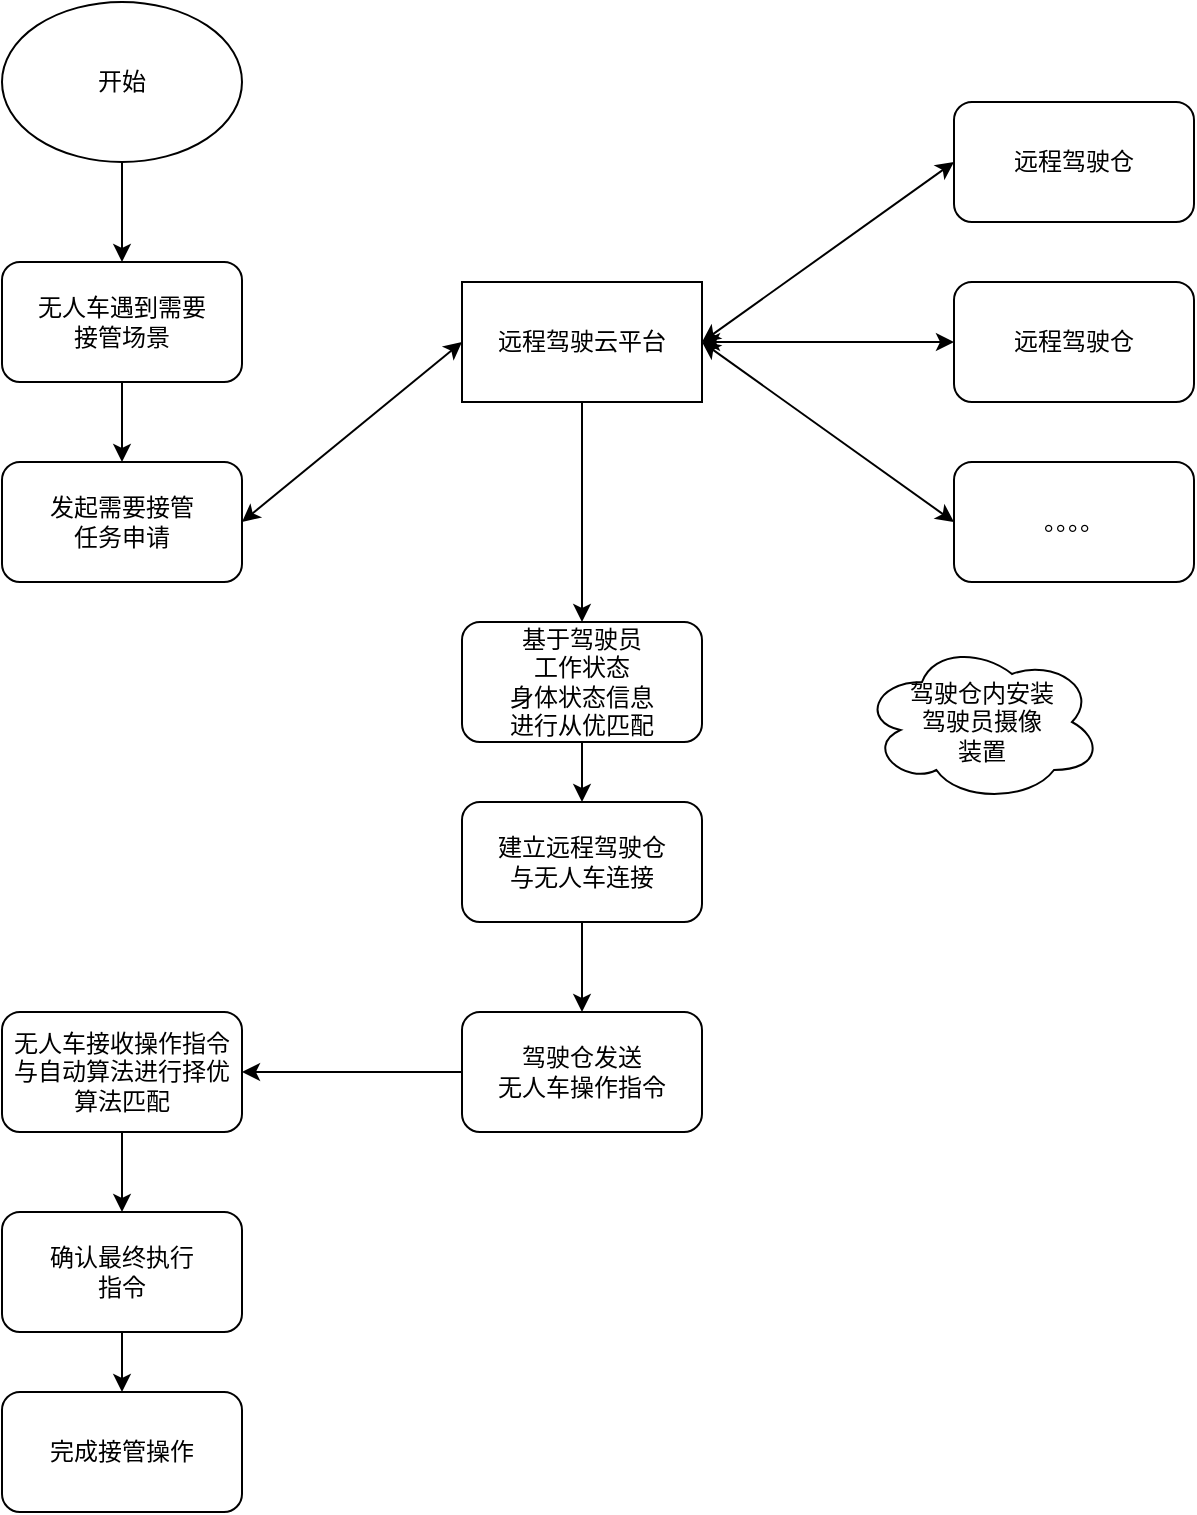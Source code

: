 <mxfile version="13.8.1" type="github"><diagram id="94A1VZJgreC6ts1XR8HZ" name="Page-1"><mxGraphModel dx="2066" dy="1131" grid="1" gridSize="10" guides="1" tooltips="1" connect="1" arrows="1" fold="1" page="1" pageScale="1" pageWidth="827" pageHeight="1169" math="0" shadow="0"><root><mxCell id="0"/><mxCell id="1" parent="0"/><mxCell id="uUaT_VpsIP1angWwcYCl-4" value="" style="edgeStyle=orthogonalEdgeStyle;rounded=0;orthogonalLoop=1;jettySize=auto;html=1;" parent="1" source="uUaT_VpsIP1angWwcYCl-1" target="uUaT_VpsIP1angWwcYCl-2" edge="1"><mxGeometry relative="1" as="geometry"/></mxCell><mxCell id="uUaT_VpsIP1angWwcYCl-1" value="开始" style="ellipse;whiteSpace=wrap;html=1;" parent="1" vertex="1"><mxGeometry x="80" y="160" width="120" height="80" as="geometry"/></mxCell><mxCell id="uUaT_VpsIP1angWwcYCl-5" value="" style="edgeStyle=orthogonalEdgeStyle;rounded=0;orthogonalLoop=1;jettySize=auto;html=1;" parent="1" source="uUaT_VpsIP1angWwcYCl-2" target="uUaT_VpsIP1angWwcYCl-3" edge="1"><mxGeometry relative="1" as="geometry"/></mxCell><mxCell id="uUaT_VpsIP1angWwcYCl-2" value="无人车遇到需要&lt;br&gt;接管场景" style="rounded=1;whiteSpace=wrap;html=1;" parent="1" vertex="1"><mxGeometry x="80" y="290" width="120" height="60" as="geometry"/></mxCell><mxCell id="uUaT_VpsIP1angWwcYCl-3" value="发起需要接管&lt;br&gt;任务申请" style="rounded=1;whiteSpace=wrap;html=1;" parent="1" vertex="1"><mxGeometry x="80" y="390" width="120" height="60" as="geometry"/></mxCell><mxCell id="uUaT_VpsIP1angWwcYCl-6" value="远程驾驶仓" style="rounded=1;whiteSpace=wrap;html=1;" parent="1" vertex="1"><mxGeometry x="556" y="210" width="120" height="60" as="geometry"/></mxCell><mxCell id="uUaT_VpsIP1angWwcYCl-15" value="" style="edgeStyle=orthogonalEdgeStyle;rounded=0;orthogonalLoop=1;jettySize=auto;html=1;" parent="1" source="uUaT_VpsIP1angWwcYCl-7" target="uUaT_VpsIP1angWwcYCl-14" edge="1"><mxGeometry relative="1" as="geometry"/></mxCell><mxCell id="uUaT_VpsIP1angWwcYCl-7" value="远程驾驶云平台" style="rounded=0;whiteSpace=wrap;html=1;" parent="1" vertex="1"><mxGeometry x="310" y="300" width="120" height="60" as="geometry"/></mxCell><mxCell id="uUaT_VpsIP1angWwcYCl-8" value="" style="endArrow=classic;startArrow=classic;html=1;exitX=1;exitY=0.5;exitDx=0;exitDy=0;" parent="1" source="uUaT_VpsIP1angWwcYCl-3" edge="1"><mxGeometry width="50" height="50" relative="1" as="geometry"><mxPoint x="190" y="420" as="sourcePoint"/><mxPoint x="310" y="330" as="targetPoint"/></mxGeometry></mxCell><mxCell id="uUaT_VpsIP1angWwcYCl-9" value="远程驾驶仓" style="rounded=1;whiteSpace=wrap;html=1;" parent="1" vertex="1"><mxGeometry x="556" y="300" width="120" height="60" as="geometry"/></mxCell><mxCell id="uUaT_VpsIP1angWwcYCl-10" value="。。。。" style="rounded=1;whiteSpace=wrap;html=1;" parent="1" vertex="1"><mxGeometry x="556" y="390" width="120" height="60" as="geometry"/></mxCell><mxCell id="uUaT_VpsIP1angWwcYCl-11" value="" style="endArrow=classic;startArrow=classic;html=1;exitX=1;exitY=0.5;exitDx=0;exitDy=0;entryX=0;entryY=0.5;entryDx=0;entryDy=0;" parent="1" source="uUaT_VpsIP1angWwcYCl-7" target="uUaT_VpsIP1angWwcYCl-6" edge="1"><mxGeometry width="50" height="50" relative="1" as="geometry"><mxPoint x="486" y="320" as="sourcePoint"/><mxPoint x="536" y="270" as="targetPoint"/></mxGeometry></mxCell><mxCell id="uUaT_VpsIP1angWwcYCl-12" value="" style="endArrow=classic;startArrow=classic;html=1;exitX=1;exitY=0.5;exitDx=0;exitDy=0;entryX=0;entryY=0.5;entryDx=0;entryDy=0;" parent="1" source="uUaT_VpsIP1angWwcYCl-7" target="uUaT_VpsIP1angWwcYCl-9" edge="1"><mxGeometry width="50" height="50" relative="1" as="geometry"><mxPoint x="506" y="390" as="sourcePoint"/><mxPoint x="556" y="340" as="targetPoint"/></mxGeometry></mxCell><mxCell id="uUaT_VpsIP1angWwcYCl-13" value="" style="endArrow=classic;startArrow=classic;html=1;exitX=1;exitY=0.5;exitDx=0;exitDy=0;entryX=0;entryY=0.5;entryDx=0;entryDy=0;" parent="1" source="uUaT_VpsIP1angWwcYCl-7" target="uUaT_VpsIP1angWwcYCl-10" edge="1"><mxGeometry width="50" height="50" relative="1" as="geometry"><mxPoint x="486" y="470" as="sourcePoint"/><mxPoint x="536" y="420" as="targetPoint"/></mxGeometry></mxCell><mxCell id="uUaT_VpsIP1angWwcYCl-20" value="" style="edgeStyle=orthogonalEdgeStyle;rounded=0;orthogonalLoop=1;jettySize=auto;html=1;" parent="1" source="uUaT_VpsIP1angWwcYCl-14" target="uUaT_VpsIP1angWwcYCl-19" edge="1"><mxGeometry relative="1" as="geometry"/></mxCell><mxCell id="uUaT_VpsIP1angWwcYCl-14" value="基于驾驶员&lt;br&gt;工作状态&lt;br&gt;身体状态信息&lt;br&gt;进行从优匹配" style="rounded=1;whiteSpace=wrap;html=1;" parent="1" vertex="1"><mxGeometry x="310" y="470" width="120" height="60" as="geometry"/></mxCell><mxCell id="uUaT_VpsIP1angWwcYCl-18" value="&lt;span&gt;驾驶仓内安装&lt;/span&gt;&lt;br&gt;&lt;span&gt;驾驶员摄像&lt;/span&gt;&lt;br&gt;&lt;span&gt;装置&lt;/span&gt;" style="ellipse;shape=cloud;whiteSpace=wrap;html=1;" parent="1" vertex="1"><mxGeometry x="510" y="480" width="120" height="80" as="geometry"/></mxCell><mxCell id="uUaT_VpsIP1angWwcYCl-22" value="" style="edgeStyle=orthogonalEdgeStyle;rounded=0;orthogonalLoop=1;jettySize=auto;html=1;" parent="1" source="uUaT_VpsIP1angWwcYCl-19" target="uUaT_VpsIP1angWwcYCl-21" edge="1"><mxGeometry relative="1" as="geometry"/></mxCell><mxCell id="uUaT_VpsIP1angWwcYCl-19" value="建立远程驾驶仓&lt;br&gt;与无人车连接" style="rounded=1;whiteSpace=wrap;html=1;" parent="1" vertex="1"><mxGeometry x="310" y="560" width="120" height="60" as="geometry"/></mxCell><mxCell id="uUaT_VpsIP1angWwcYCl-24" value="" style="edgeStyle=orthogonalEdgeStyle;rounded=0;orthogonalLoop=1;jettySize=auto;html=1;" parent="1" source="uUaT_VpsIP1angWwcYCl-21" target="uUaT_VpsIP1angWwcYCl-23" edge="1"><mxGeometry relative="1" as="geometry"/></mxCell><mxCell id="uUaT_VpsIP1angWwcYCl-21" value="驾驶仓发送&lt;br&gt;无人车操作指令" style="rounded=1;whiteSpace=wrap;html=1;" parent="1" vertex="1"><mxGeometry x="310" y="665" width="120" height="60" as="geometry"/></mxCell><mxCell id="uUaT_VpsIP1angWwcYCl-26" value="" style="edgeStyle=orthogonalEdgeStyle;rounded=0;orthogonalLoop=1;jettySize=auto;html=1;" parent="1" source="uUaT_VpsIP1angWwcYCl-23" target="uUaT_VpsIP1angWwcYCl-25" edge="1"><mxGeometry relative="1" as="geometry"/></mxCell><mxCell id="uUaT_VpsIP1angWwcYCl-23" value="无人车接收操作指令&lt;br&gt;与自动算法进行择优算法匹配" style="rounded=1;whiteSpace=wrap;html=1;" parent="1" vertex="1"><mxGeometry x="80" y="665" width="120" height="60" as="geometry"/></mxCell><mxCell id="uUaT_VpsIP1angWwcYCl-28" value="" style="edgeStyle=orthogonalEdgeStyle;rounded=0;orthogonalLoop=1;jettySize=auto;html=1;" parent="1" source="uUaT_VpsIP1angWwcYCl-25" target="uUaT_VpsIP1angWwcYCl-27" edge="1"><mxGeometry relative="1" as="geometry"/></mxCell><mxCell id="uUaT_VpsIP1angWwcYCl-25" value="确认最终执行&lt;br&gt;指令" style="rounded=1;whiteSpace=wrap;html=1;" parent="1" vertex="1"><mxGeometry x="80" y="765" width="120" height="60" as="geometry"/></mxCell><mxCell id="uUaT_VpsIP1angWwcYCl-27" value="完成接管操作" style="rounded=1;whiteSpace=wrap;html=1;" parent="1" vertex="1"><mxGeometry x="80" y="855" width="120" height="60" as="geometry"/></mxCell></root></mxGraphModel></diagram></mxfile>